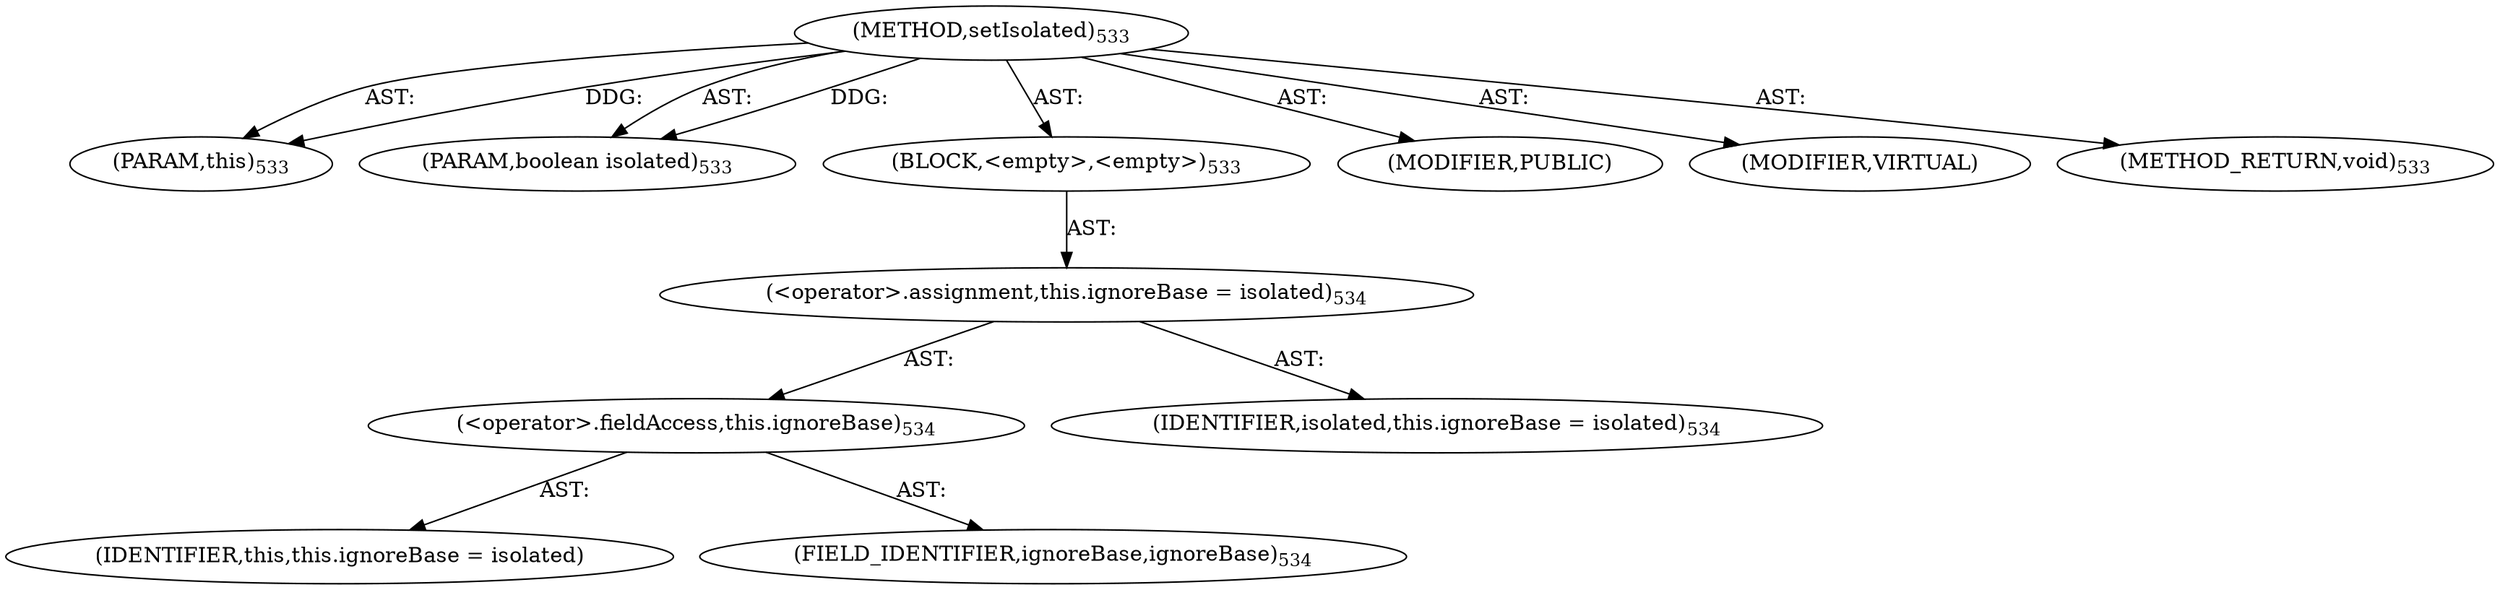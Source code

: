 digraph "setIsolated" {  
"111669149715" [label = <(METHOD,setIsolated)<SUB>533</SUB>> ]
"115964117047" [label = <(PARAM,this)<SUB>533</SUB>> ]
"115964117048" [label = <(PARAM,boolean isolated)<SUB>533</SUB>> ]
"25769803819" [label = <(BLOCK,&lt;empty&gt;,&lt;empty&gt;)<SUB>533</SUB>> ]
"30064771303" [label = <(&lt;operator&gt;.assignment,this.ignoreBase = isolated)<SUB>534</SUB>> ]
"30064771304" [label = <(&lt;operator&gt;.fieldAccess,this.ignoreBase)<SUB>534</SUB>> ]
"68719476954" [label = <(IDENTIFIER,this,this.ignoreBase = isolated)> ]
"55834574924" [label = <(FIELD_IDENTIFIER,ignoreBase,ignoreBase)<SUB>534</SUB>> ]
"68719476955" [label = <(IDENTIFIER,isolated,this.ignoreBase = isolated)<SUB>534</SUB>> ]
"133143986235" [label = <(MODIFIER,PUBLIC)> ]
"133143986236" [label = <(MODIFIER,VIRTUAL)> ]
"128849018899" [label = <(METHOD_RETURN,void)<SUB>533</SUB>> ]
  "111669149715" -> "115964117047"  [ label = "AST: "] 
  "111669149715" -> "115964117048"  [ label = "AST: "] 
  "111669149715" -> "25769803819"  [ label = "AST: "] 
  "111669149715" -> "133143986235"  [ label = "AST: "] 
  "111669149715" -> "133143986236"  [ label = "AST: "] 
  "111669149715" -> "128849018899"  [ label = "AST: "] 
  "25769803819" -> "30064771303"  [ label = "AST: "] 
  "30064771303" -> "30064771304"  [ label = "AST: "] 
  "30064771303" -> "68719476955"  [ label = "AST: "] 
  "30064771304" -> "68719476954"  [ label = "AST: "] 
  "30064771304" -> "55834574924"  [ label = "AST: "] 
  "111669149715" -> "115964117047"  [ label = "DDG: "] 
  "111669149715" -> "115964117048"  [ label = "DDG: "] 
}
